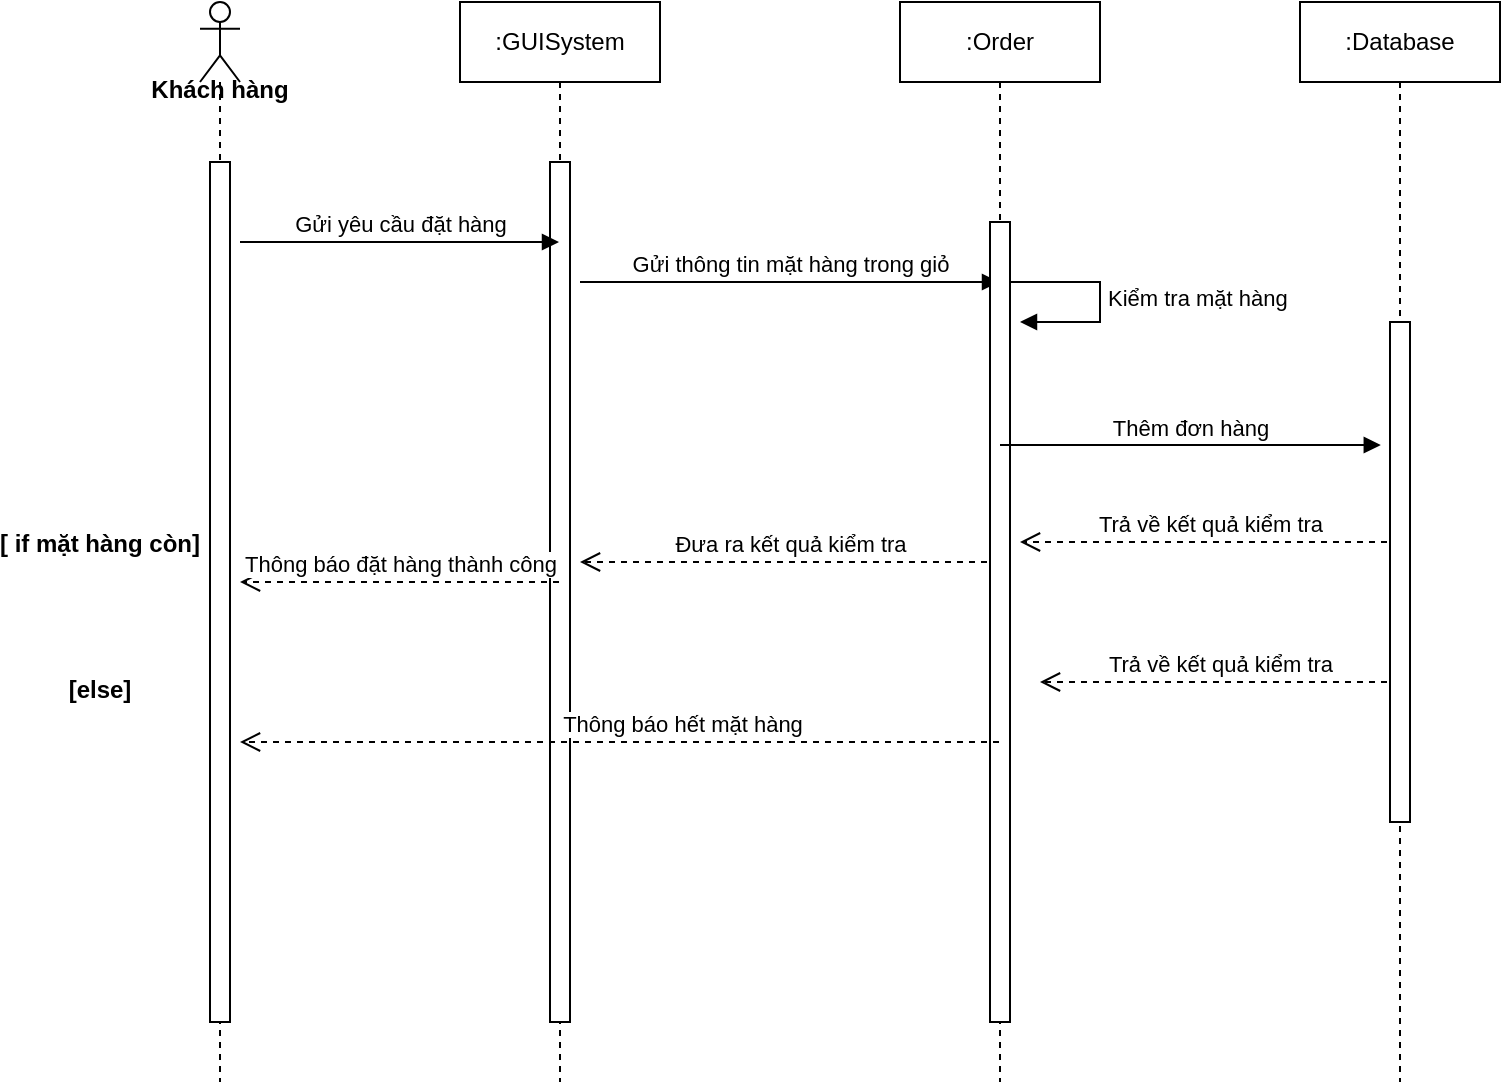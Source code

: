 <mxfile version="13.10.9" type="github">
  <diagram id="kgpKYQtTHZ0yAKxKKP6v" name="Page-1">
    <mxGraphModel dx="1038" dy="580" grid="1" gridSize="10" guides="1" tooltips="1" connect="1" arrows="1" fold="1" page="1" pageScale="1" pageWidth="850" pageHeight="1100" math="0" shadow="0">
      <root>
        <mxCell id="0" />
        <mxCell id="1" parent="0" />
        <mxCell id="eeOZZ3zSu3hW2sfqsnuR-1" value="" style="shape=umlLifeline;participant=umlActor;perimeter=lifelinePerimeter;whiteSpace=wrap;html=1;container=1;collapsible=0;recursiveResize=0;verticalAlign=top;spacingTop=36;outlineConnect=0;" vertex="1" parent="1">
          <mxGeometry x="110" y="40" width="20" height="540" as="geometry" />
        </mxCell>
        <mxCell id="eeOZZ3zSu3hW2sfqsnuR-6" value="" style="html=1;points=[];perimeter=orthogonalPerimeter;" vertex="1" parent="eeOZZ3zSu3hW2sfqsnuR-1">
          <mxGeometry x="5" y="80" width="10" height="430" as="geometry" />
        </mxCell>
        <mxCell id="eeOZZ3zSu3hW2sfqsnuR-2" value="Khách hàng" style="text;align=center;fontStyle=1;verticalAlign=middle;spacingLeft=3;spacingRight=3;strokeColor=none;rotatable=0;points=[[0,0.5],[1,0.5]];portConstraint=eastwest;" vertex="1" parent="1">
          <mxGeometry x="80" y="70" width="80" height="26" as="geometry" />
        </mxCell>
        <mxCell id="eeOZZ3zSu3hW2sfqsnuR-3" value=":GUISystem" style="shape=umlLifeline;perimeter=lifelinePerimeter;whiteSpace=wrap;html=1;container=1;collapsible=0;recursiveResize=0;outlineConnect=0;" vertex="1" parent="1">
          <mxGeometry x="240" y="40" width="100" height="540" as="geometry" />
        </mxCell>
        <mxCell id="eeOZZ3zSu3hW2sfqsnuR-7" value="" style="html=1;points=[];perimeter=orthogonalPerimeter;" vertex="1" parent="eeOZZ3zSu3hW2sfqsnuR-3">
          <mxGeometry x="45" y="80" width="10" height="430" as="geometry" />
        </mxCell>
        <mxCell id="eeOZZ3zSu3hW2sfqsnuR-10" value="Gửi thông tin mặt hàng trong giỏ" style="html=1;verticalAlign=bottom;endArrow=block;" edge="1" parent="eeOZZ3zSu3hW2sfqsnuR-3" target="eeOZZ3zSu3hW2sfqsnuR-4">
          <mxGeometry width="80" relative="1" as="geometry">
            <mxPoint x="60" y="140" as="sourcePoint" />
            <mxPoint x="140" y="140" as="targetPoint" />
          </mxGeometry>
        </mxCell>
        <mxCell id="eeOZZ3zSu3hW2sfqsnuR-16" value="Đưa ra kết quả kiểm tra" style="html=1;verticalAlign=bottom;endArrow=open;dashed=1;endSize=8;" edge="1" parent="eeOZZ3zSu3hW2sfqsnuR-3" source="eeOZZ3zSu3hW2sfqsnuR-4">
          <mxGeometry relative="1" as="geometry">
            <mxPoint x="140" y="280" as="sourcePoint" />
            <mxPoint x="60" y="280" as="targetPoint" />
          </mxGeometry>
        </mxCell>
        <mxCell id="eeOZZ3zSu3hW2sfqsnuR-4" value=":Order" style="shape=umlLifeline;perimeter=lifelinePerimeter;whiteSpace=wrap;html=1;container=1;collapsible=0;recursiveResize=0;outlineConnect=0;" vertex="1" parent="1">
          <mxGeometry x="460" y="40" width="100" height="540" as="geometry" />
        </mxCell>
        <mxCell id="eeOZZ3zSu3hW2sfqsnuR-8" value="" style="html=1;points=[];perimeter=orthogonalPerimeter;" vertex="1" parent="eeOZZ3zSu3hW2sfqsnuR-4">
          <mxGeometry x="45" y="110" width="10" height="400" as="geometry" />
        </mxCell>
        <mxCell id="eeOZZ3zSu3hW2sfqsnuR-12" value="Kiểm tra mặt hàng" style="edgeStyle=orthogonalEdgeStyle;html=1;align=left;spacingLeft=2;endArrow=block;rounded=0;entryX=1;entryY=0;" edge="1" parent="eeOZZ3zSu3hW2sfqsnuR-4">
          <mxGeometry relative="1" as="geometry">
            <mxPoint x="55" y="140" as="sourcePoint" />
            <Array as="points">
              <mxPoint x="100" y="140" />
              <mxPoint x="100" y="160" />
            </Array>
            <mxPoint x="60" y="160" as="targetPoint" />
          </mxGeometry>
        </mxCell>
        <mxCell id="eeOZZ3zSu3hW2sfqsnuR-15" value="Trả về kết quả kiểm tra" style="html=1;verticalAlign=bottom;endArrow=open;dashed=1;endSize=8;" edge="1" parent="eeOZZ3zSu3hW2sfqsnuR-4" source="eeOZZ3zSu3hW2sfqsnuR-5">
          <mxGeometry relative="1" as="geometry">
            <mxPoint x="140" y="270" as="sourcePoint" />
            <mxPoint x="60" y="270" as="targetPoint" />
          </mxGeometry>
        </mxCell>
        <mxCell id="eeOZZ3zSu3hW2sfqsnuR-19" value="Trả về kết quả kiểm tra" style="html=1;verticalAlign=bottom;endArrow=open;dashed=1;endSize=8;" edge="1" parent="eeOZZ3zSu3hW2sfqsnuR-4" source="eeOZZ3zSu3hW2sfqsnuR-5">
          <mxGeometry relative="1" as="geometry">
            <mxPoint x="150" y="340" as="sourcePoint" />
            <mxPoint x="70" y="340" as="targetPoint" />
          </mxGeometry>
        </mxCell>
        <mxCell id="eeOZZ3zSu3hW2sfqsnuR-5" value=":Database" style="shape=umlLifeline;perimeter=lifelinePerimeter;whiteSpace=wrap;html=1;container=1;collapsible=0;recursiveResize=0;outlineConnect=0;" vertex="1" parent="1">
          <mxGeometry x="660" y="40" width="100" height="540" as="geometry" />
        </mxCell>
        <mxCell id="eeOZZ3zSu3hW2sfqsnuR-14" value="" style="html=1;points=[];perimeter=orthogonalPerimeter;" vertex="1" parent="eeOZZ3zSu3hW2sfqsnuR-5">
          <mxGeometry x="45" y="160" width="10" height="250" as="geometry" />
        </mxCell>
        <mxCell id="eeOZZ3zSu3hW2sfqsnuR-9" value="Gửi yêu cầu đặt hàng" style="html=1;verticalAlign=bottom;endArrow=block;" edge="1" parent="1" target="eeOZZ3zSu3hW2sfqsnuR-3">
          <mxGeometry width="80" relative="1" as="geometry">
            <mxPoint x="130" y="160" as="sourcePoint" />
            <mxPoint x="210" y="160" as="targetPoint" />
          </mxGeometry>
        </mxCell>
        <mxCell id="eeOZZ3zSu3hW2sfqsnuR-13" value="Thêm đơn hàng" style="html=1;verticalAlign=bottom;endArrow=block;entryX=-0.46;entryY=0.246;entryDx=0;entryDy=0;entryPerimeter=0;" edge="1" parent="1" source="eeOZZ3zSu3hW2sfqsnuR-4" target="eeOZZ3zSu3hW2sfqsnuR-14">
          <mxGeometry width="80" relative="1" as="geometry">
            <mxPoint x="530" y="260" as="sourcePoint" />
            <mxPoint x="610" y="260" as="targetPoint" />
          </mxGeometry>
        </mxCell>
        <mxCell id="eeOZZ3zSu3hW2sfqsnuR-17" value="Thông báo đặt hàng thành công" style="html=1;verticalAlign=bottom;endArrow=open;dashed=1;endSize=8;" edge="1" parent="1" source="eeOZZ3zSu3hW2sfqsnuR-3">
          <mxGeometry relative="1" as="geometry">
            <mxPoint x="210" y="330" as="sourcePoint" />
            <mxPoint x="130" y="330" as="targetPoint" />
          </mxGeometry>
        </mxCell>
        <mxCell id="eeOZZ3zSu3hW2sfqsnuR-18" value="[ if mặt hàng còn]" style="text;align=center;fontStyle=1;verticalAlign=middle;spacingLeft=3;spacingRight=3;strokeColor=none;rotatable=0;points=[[0,0.5],[1,0.5]];portConstraint=eastwest;" vertex="1" parent="1">
          <mxGeometry x="20" y="297" width="80" height="26" as="geometry" />
        </mxCell>
        <mxCell id="eeOZZ3zSu3hW2sfqsnuR-20" value="Thông báo hết mặt hàng" style="html=1;verticalAlign=bottom;endArrow=open;dashed=1;endSize=8;" edge="1" parent="1" source="eeOZZ3zSu3hW2sfqsnuR-4">
          <mxGeometry x="-0.159" relative="1" as="geometry">
            <mxPoint x="210" y="410" as="sourcePoint" />
            <mxPoint x="130" y="410" as="targetPoint" />
            <mxPoint x="1" as="offset" />
          </mxGeometry>
        </mxCell>
        <mxCell id="eeOZZ3zSu3hW2sfqsnuR-21" value="[else]" style="text;align=center;fontStyle=1;verticalAlign=middle;spacingLeft=3;spacingRight=3;strokeColor=none;rotatable=0;points=[[0,0.5],[1,0.5]];portConstraint=eastwest;" vertex="1" parent="1">
          <mxGeometry x="20" y="370" width="80" height="26" as="geometry" />
        </mxCell>
      </root>
    </mxGraphModel>
  </diagram>
</mxfile>
